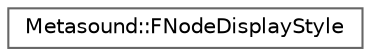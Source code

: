 digraph "Graphical Class Hierarchy"
{
 // INTERACTIVE_SVG=YES
 // LATEX_PDF_SIZE
  bgcolor="transparent";
  edge [fontname=Helvetica,fontsize=10,labelfontname=Helvetica,labelfontsize=10];
  node [fontname=Helvetica,fontsize=10,shape=box,height=0.2,width=0.4];
  rankdir="LR";
  Node0 [id="Node000000",label="Metasound::FNodeDisplayStyle",height=0.2,width=0.4,color="grey40", fillcolor="white", style="filled",URL="$d9/db9/structMetasound_1_1FNodeDisplayStyle.html",tooltip="Node style data."];
}
